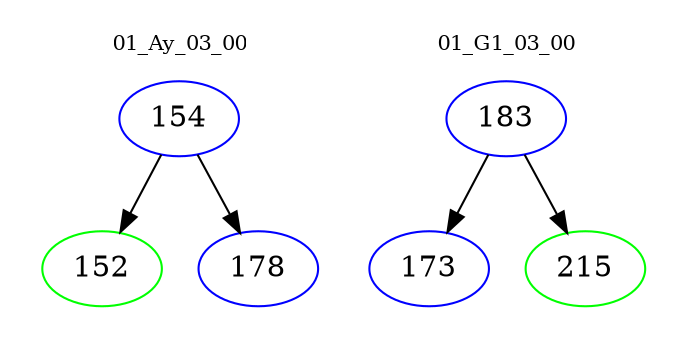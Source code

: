 digraph{
subgraph cluster_0 {
color = white
label = "01_Ay_03_00";
fontsize=10;
T0_154 [label="154", color="blue"]
T0_154 -> T0_152 [color="black"]
T0_152 [label="152", color="green"]
T0_154 -> T0_178 [color="black"]
T0_178 [label="178", color="blue"]
}
subgraph cluster_1 {
color = white
label = "01_G1_03_00";
fontsize=10;
T1_183 [label="183", color="blue"]
T1_183 -> T1_173 [color="black"]
T1_173 [label="173", color="blue"]
T1_183 -> T1_215 [color="black"]
T1_215 [label="215", color="green"]
}
}
